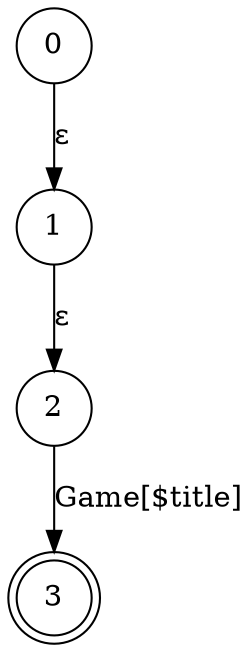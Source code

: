 digraph NFA {
  node[shape = circle];
  1721410547 [label="0"];
  847371045 [label="1"];
  1801090058 [label="2"];
  2138600341 [label="3"] [shape = doublecircle];

  1721410547 -> 847371045 [label="&#949;"];
  847371045 -> 1801090058 [label="&#949;"];
  1801090058 -> 2138600341 [label="Game[$title]"];
}
